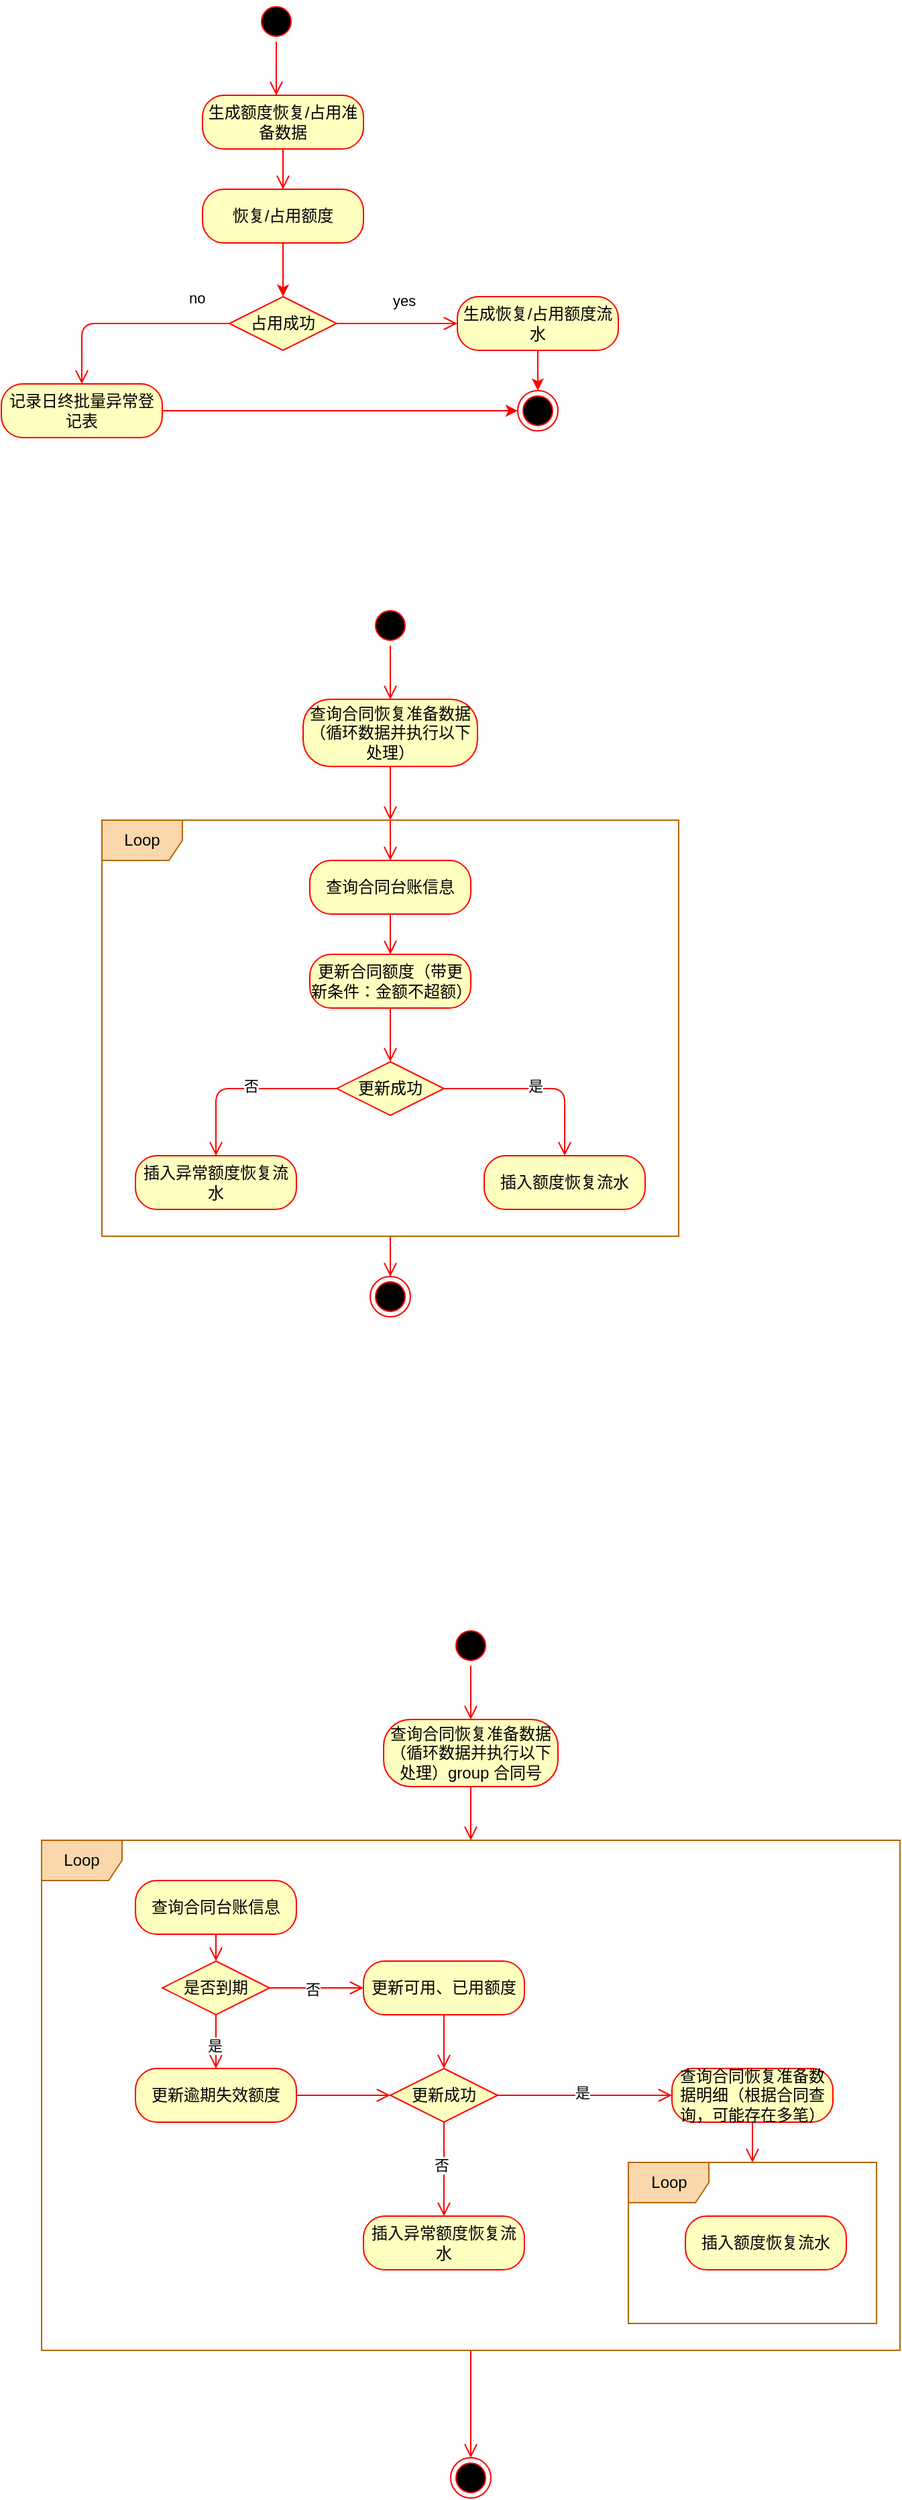 <mxfile version="14.4.3" type="github" pages="5">
  <diagram id="kgpKYQtTHZ0yAKxKKP6v" name="批量恢复合同额度">
    <mxGraphModel dx="1008" dy="1668" grid="1" gridSize="10" guides="1" tooltips="1" connect="1" arrows="1" fold="1" page="1" pageScale="1" pageWidth="850" pageHeight="1100" math="0" shadow="0">
      <root>
        <mxCell id="0" />
        <mxCell id="1" parent="0" />
        <mxCell id="yRdWivfKs0KMSXjoEMQT-1" value="" style="ellipse;html=1;shape=startState;fillColor=#000000;strokeColor=#ff0000;" parent="1" vertex="1">
          <mxGeometry x="240" y="-20" width="30" height="30" as="geometry" />
        </mxCell>
        <mxCell id="yRdWivfKs0KMSXjoEMQT-2" value="" style="edgeStyle=orthogonalEdgeStyle;html=1;verticalAlign=bottom;endArrow=open;endSize=8;strokeColor=#ff0000;entryX=0.458;entryY=0;entryDx=0;entryDy=0;entryPerimeter=0;" parent="1" source="yRdWivfKs0KMSXjoEMQT-1" target="yRdWivfKs0KMSXjoEMQT-3" edge="1">
          <mxGeometry relative="1" as="geometry">
            <mxPoint x="160" y="120" as="targetPoint" />
          </mxGeometry>
        </mxCell>
        <mxCell id="yRdWivfKs0KMSXjoEMQT-3" value="生成额度恢复/占用准备数据" style="rounded=1;whiteSpace=wrap;html=1;arcSize=40;fontColor=#000000;fillColor=#ffffc0;strokeColor=#ff0000;" parent="1" vertex="1">
          <mxGeometry x="200" y="50" width="120" height="40" as="geometry" />
        </mxCell>
        <mxCell id="yRdWivfKs0KMSXjoEMQT-4" value="" style="edgeStyle=orthogonalEdgeStyle;html=1;verticalAlign=bottom;endArrow=open;endSize=8;strokeColor=#ff0000;entryX=0.5;entryY=0;entryDx=0;entryDy=0;exitX=0.5;exitY=1;exitDx=0;exitDy=0;" parent="1" source="yRdWivfKs0KMSXjoEMQT-3" target="yRdWivfKs0KMSXjoEMQT-17" edge="1">
          <mxGeometry relative="1" as="geometry">
            <mxPoint x="160" y="220" as="targetPoint" />
          </mxGeometry>
        </mxCell>
        <mxCell id="aCakfBA2mYpAm9YI8rRw-4" style="edgeStyle=orthogonalEdgeStyle;rounded=0;orthogonalLoop=1;jettySize=auto;html=1;entryX=0.5;entryY=0;entryDx=0;entryDy=0;strokeColor=#FF0000;align=left;" parent="1" source="yRdWivfKs0KMSXjoEMQT-17" target="yRdWivfKs0KMSXjoEMQT-19" edge="1">
          <mxGeometry relative="1" as="geometry">
            <Array as="points">
              <mxPoint x="260" y="190" />
              <mxPoint x="260" y="190" />
            </Array>
          </mxGeometry>
        </mxCell>
        <mxCell id="yRdWivfKs0KMSXjoEMQT-17" value="恢复/占用额度" style="rounded=1;whiteSpace=wrap;html=1;arcSize=40;fontColor=#000000;fillColor=#ffffc0;strokeColor=#ff0000;" parent="1" vertex="1">
          <mxGeometry x="200" y="120" width="120" height="40" as="geometry" />
        </mxCell>
        <mxCell id="yRdWivfKs0KMSXjoEMQT-19" value="占用成功" style="rhombus;whiteSpace=wrap;html=1;fillColor=#ffffc0;strokeColor=#ff0000;" parent="1" vertex="1">
          <mxGeometry x="220" y="200" width="80" height="40" as="geometry" />
        </mxCell>
        <mxCell id="yRdWivfKs0KMSXjoEMQT-20" value="no" style="edgeStyle=orthogonalEdgeStyle;html=1;align=left;verticalAlign=bottom;endArrow=open;endSize=8;strokeColor=#ff0000;entryX=0.5;entryY=0;entryDx=0;entryDy=0;" parent="1" source="yRdWivfKs0KMSXjoEMQT-19" target="yRdWivfKs0KMSXjoEMQT-24" edge="1">
          <mxGeometry x="-0.59" y="-10" relative="1" as="geometry">
            <mxPoint x="470" y="125" as="targetPoint" />
            <mxPoint as="offset" />
          </mxGeometry>
        </mxCell>
        <mxCell id="yRdWivfKs0KMSXjoEMQT-21" value="yes" style="edgeStyle=orthogonalEdgeStyle;html=1;align=left;verticalAlign=top;endArrow=open;endSize=8;strokeColor=#ff0000;" parent="1" source="yRdWivfKs0KMSXjoEMQT-19" target="yRdWivfKs0KMSXjoEMQT-23" edge="1">
          <mxGeometry x="-0.111" y="30" relative="1" as="geometry">
            <mxPoint x="370" y="215" as="targetPoint" />
            <Array as="points" />
            <mxPoint as="offset" />
          </mxGeometry>
        </mxCell>
        <mxCell id="yRdWivfKs0KMSXjoEMQT-38" value="" style="edgeStyle=orthogonalEdgeStyle;rounded=0;orthogonalLoop=1;jettySize=auto;html=1;fillColor=#f8cecc;strokeColor=#FF0000;exitX=0.5;exitY=1;exitDx=0;exitDy=0;" parent="1" source="yRdWivfKs0KMSXjoEMQT-23" target="yRdWivfKs0KMSXjoEMQT-37" edge="1">
          <mxGeometry relative="1" as="geometry">
            <mxPoint x="430" y="215" as="sourcePoint" />
          </mxGeometry>
        </mxCell>
        <mxCell id="yRdWivfKs0KMSXjoEMQT-23" value="生成恢复/占用额度流水" style="rounded=1;whiteSpace=wrap;html=1;arcSize=40;fontColor=#000000;fillColor=#ffffc0;strokeColor=#ff0000;" parent="1" vertex="1">
          <mxGeometry x="390" y="200" width="120" height="40" as="geometry" />
        </mxCell>
        <mxCell id="aCakfBA2mYpAm9YI8rRw-7" style="edgeStyle=orthogonalEdgeStyle;rounded=0;orthogonalLoop=1;jettySize=auto;html=1;entryX=0;entryY=0.5;entryDx=0;entryDy=0;strokeColor=#FF0000;align=left;" parent="1" source="yRdWivfKs0KMSXjoEMQT-24" target="yRdWivfKs0KMSXjoEMQT-37" edge="1">
          <mxGeometry relative="1" as="geometry" />
        </mxCell>
        <mxCell id="yRdWivfKs0KMSXjoEMQT-24" value="记录日终批量异常登记表" style="rounded=1;whiteSpace=wrap;html=1;arcSize=40;fontColor=#000000;fillColor=#ffffc0;strokeColor=#ff0000;" parent="1" vertex="1">
          <mxGeometry x="50" y="265" width="120" height="40" as="geometry" />
        </mxCell>
        <mxCell id="yRdWivfKs0KMSXjoEMQT-37" value="" style="ellipse;html=1;shape=endState;fillColor=#000000;strokeColor=#ff0000;" parent="1" vertex="1">
          <mxGeometry x="435" y="270" width="30" height="30" as="geometry" />
        </mxCell>
        <mxCell id="UTKuqxasN1GrLEzpr0gY-1" value="" style="ellipse;html=1;shape=startState;fillColor=#000000;strokeColor=#ff0000;" vertex="1" parent="1">
          <mxGeometry x="325" y="430" width="30" height="30" as="geometry" />
        </mxCell>
        <mxCell id="UTKuqxasN1GrLEzpr0gY-2" value="" style="edgeStyle=orthogonalEdgeStyle;html=1;verticalAlign=bottom;endArrow=open;endSize=8;strokeColor=#ff0000;entryX=0.5;entryY=0;entryDx=0;entryDy=0;" edge="1" parent="1" source="UTKuqxasN1GrLEzpr0gY-1" target="UTKuqxasN1GrLEzpr0gY-3">
          <mxGeometry relative="1" as="geometry">
            <mxPoint x="345" y="490" as="targetPoint" />
          </mxGeometry>
        </mxCell>
        <mxCell id="UTKuqxasN1GrLEzpr0gY-26" style="edgeStyle=orthogonalEdgeStyle;orthogonalLoop=1;jettySize=auto;html=1;endArrow=open;endSize=8;strokeColor=#ff0000;" edge="1" parent="1" source="UTKuqxasN1GrLEzpr0gY-3" target="UTKuqxasN1GrLEzpr0gY-4">
          <mxGeometry relative="1" as="geometry" />
        </mxCell>
        <mxCell id="UTKuqxasN1GrLEzpr0gY-3" value="查询合同恢复准备数据（循环数据并执行以下处理）" style="rounded=1;whiteSpace=wrap;html=1;arcSize=40;fontColor=#000000;fillColor=#ffffc0;strokeColor=#ff0000;" vertex="1" parent="1">
          <mxGeometry x="275" y="500" width="130" height="50" as="geometry" />
        </mxCell>
        <mxCell id="UTKuqxasN1GrLEzpr0gY-27" style="edgeStyle=orthogonalEdgeStyle;orthogonalLoop=1;jettySize=auto;html=1;entryX=0.5;entryY=0;entryDx=0;entryDy=0;endArrow=open;endSize=8;strokeColor=#ff0000;" edge="1" parent="1" source="UTKuqxasN1GrLEzpr0gY-4" target="UTKuqxasN1GrLEzpr0gY-5">
          <mxGeometry relative="1" as="geometry" />
        </mxCell>
        <mxCell id="UTKuqxasN1GrLEzpr0gY-32" style="edgeStyle=orthogonalEdgeStyle;orthogonalLoop=1;jettySize=auto;html=1;entryX=0.5;entryY=0;entryDx=0;entryDy=0;endArrow=open;endSize=8;strokeColor=#ff0000;" edge="1" parent="1" source="UTKuqxasN1GrLEzpr0gY-4" target="UTKuqxasN1GrLEzpr0gY-17">
          <mxGeometry relative="1" as="geometry" />
        </mxCell>
        <mxCell id="UTKuqxasN1GrLEzpr0gY-4" value="Loop" style="shape=umlFrame;whiteSpace=wrap;html=1;fillColor=#fad7ac;strokeColor=#b46504;" vertex="1" parent="1">
          <mxGeometry x="125" y="590" width="430" height="310" as="geometry" />
        </mxCell>
        <mxCell id="UTKuqxasN1GrLEzpr0gY-28" style="edgeStyle=orthogonalEdgeStyle;orthogonalLoop=1;jettySize=auto;html=1;entryX=0.5;entryY=0;entryDx=0;entryDy=0;endArrow=open;endSize=8;strokeColor=#ff0000;" edge="1" parent="1" source="UTKuqxasN1GrLEzpr0gY-5" target="UTKuqxasN1GrLEzpr0gY-16">
          <mxGeometry relative="1" as="geometry" />
        </mxCell>
        <mxCell id="UTKuqxasN1GrLEzpr0gY-5" value="查询合同台账信息" style="rounded=1;whiteSpace=wrap;html=1;arcSize=40;fontColor=#000000;fillColor=#ffffc0;strokeColor=#ff0000;" vertex="1" parent="1">
          <mxGeometry x="280" y="620" width="120" height="40" as="geometry" />
        </mxCell>
        <mxCell id="UTKuqxasN1GrLEzpr0gY-30" style="edgeStyle=orthogonalEdgeStyle;orthogonalLoop=1;jettySize=auto;html=1;endArrow=open;endSize=8;strokeColor=#ff0000;" edge="1" parent="1" source="UTKuqxasN1GrLEzpr0gY-10" target="UTKuqxasN1GrLEzpr0gY-11">
          <mxGeometry relative="1" as="geometry" />
        </mxCell>
        <mxCell id="UTKuqxasN1GrLEzpr0gY-33" value="是" style="edgeLabel;html=1;align=center;verticalAlign=middle;resizable=0;points=[];" vertex="1" connectable="0" parent="UTKuqxasN1GrLEzpr0gY-30">
          <mxGeometry x="-0.028" y="2" relative="1" as="geometry">
            <mxPoint as="offset" />
          </mxGeometry>
        </mxCell>
        <mxCell id="UTKuqxasN1GrLEzpr0gY-31" style="edgeStyle=orthogonalEdgeStyle;orthogonalLoop=1;jettySize=auto;html=1;endArrow=open;endSize=8;strokeColor=#ff0000;" edge="1" parent="1" source="UTKuqxasN1GrLEzpr0gY-10" target="UTKuqxasN1GrLEzpr0gY-13">
          <mxGeometry relative="1" as="geometry" />
        </mxCell>
        <mxCell id="UTKuqxasN1GrLEzpr0gY-34" value="否" style="edgeLabel;html=1;align=center;verticalAlign=middle;resizable=0;points=[];" vertex="1" connectable="0" parent="UTKuqxasN1GrLEzpr0gY-31">
          <mxGeometry x="-0.079" y="-2" relative="1" as="geometry">
            <mxPoint as="offset" />
          </mxGeometry>
        </mxCell>
        <mxCell id="UTKuqxasN1GrLEzpr0gY-10" value="更新成功" style="rhombus;whiteSpace=wrap;html=1;fillColor=#ffffc0;strokeColor=#ff0000;" vertex="1" parent="1">
          <mxGeometry x="300" y="770" width="80" height="40" as="geometry" />
        </mxCell>
        <mxCell id="UTKuqxasN1GrLEzpr0gY-11" value="插入额度恢复流水" style="rounded=1;whiteSpace=wrap;html=1;arcSize=40;fontColor=#000000;fillColor=#ffffc0;strokeColor=#ff0000;" vertex="1" parent="1">
          <mxGeometry x="410" y="840" width="120" height="40" as="geometry" />
        </mxCell>
        <mxCell id="UTKuqxasN1GrLEzpr0gY-13" value="插入异常额度恢复流水" style="rounded=1;whiteSpace=wrap;html=1;arcSize=40;fontColor=#000000;fillColor=#ffffc0;strokeColor=#ff0000;" vertex="1" parent="1">
          <mxGeometry x="150" y="840" width="120" height="40" as="geometry" />
        </mxCell>
        <mxCell id="UTKuqxasN1GrLEzpr0gY-29" style="edgeStyle=orthogonalEdgeStyle;orthogonalLoop=1;jettySize=auto;html=1;entryX=0.5;entryY=0;entryDx=0;entryDy=0;endArrow=open;endSize=8;strokeColor=#ff0000;" edge="1" parent="1" source="UTKuqxasN1GrLEzpr0gY-16" target="UTKuqxasN1GrLEzpr0gY-10">
          <mxGeometry relative="1" as="geometry" />
        </mxCell>
        <mxCell id="UTKuqxasN1GrLEzpr0gY-16" value="更新合同额度（带更新条件：金额不超额）" style="rounded=1;whiteSpace=wrap;html=1;arcSize=40;fontColor=#000000;fillColor=#ffffc0;strokeColor=#ff0000;" vertex="1" parent="1">
          <mxGeometry x="280" y="690" width="120" height="40" as="geometry" />
        </mxCell>
        <mxCell id="UTKuqxasN1GrLEzpr0gY-17" value="" style="ellipse;html=1;shape=endState;fillColor=#000000;strokeColor=#ff0000;" vertex="1" parent="1">
          <mxGeometry x="325" y="930" width="30" height="30" as="geometry" />
        </mxCell>
        <mxCell id="UTKuqxasN1GrLEzpr0gY-35" value="" style="ellipse;html=1;shape=startState;fillColor=#000000;strokeColor=#ff0000;" vertex="1" parent="1">
          <mxGeometry x="385" y="1190" width="30" height="30" as="geometry" />
        </mxCell>
        <mxCell id="UTKuqxasN1GrLEzpr0gY-36" value="" style="edgeStyle=orthogonalEdgeStyle;html=1;verticalAlign=bottom;endArrow=open;endSize=8;strokeColor=#ff0000;entryX=0.5;entryY=0;entryDx=0;entryDy=0;" edge="1" parent="1" source="UTKuqxasN1GrLEzpr0gY-35" target="UTKuqxasN1GrLEzpr0gY-38">
          <mxGeometry relative="1" as="geometry">
            <mxPoint x="300" y="1260" as="targetPoint" />
          </mxGeometry>
        </mxCell>
        <mxCell id="UTKuqxasN1GrLEzpr0gY-37" style="edgeStyle=orthogonalEdgeStyle;orthogonalLoop=1;jettySize=auto;html=1;endArrow=open;endSize=8;strokeColor=#ff0000;" edge="1" parent="1" source="UTKuqxasN1GrLEzpr0gY-38" target="UTKuqxasN1GrLEzpr0gY-40">
          <mxGeometry relative="1" as="geometry" />
        </mxCell>
        <mxCell id="UTKuqxasN1GrLEzpr0gY-38" value="查询合同恢复准备数据（循环数据并执行以下处理）group 合同号" style="rounded=1;whiteSpace=wrap;html=1;arcSize=40;fontColor=#000000;fillColor=#ffffc0;strokeColor=#ff0000;" vertex="1" parent="1">
          <mxGeometry x="335" y="1260" width="130" height="50" as="geometry" />
        </mxCell>
        <mxCell id="UTKuqxasN1GrLEzpr0gY-39" style="edgeStyle=orthogonalEdgeStyle;orthogonalLoop=1;jettySize=auto;html=1;entryX=0.5;entryY=0;entryDx=0;entryDy=0;endArrow=open;endSize=8;strokeColor=#ff0000;" edge="1" parent="1" source="UTKuqxasN1GrLEzpr0gY-40" target="UTKuqxasN1GrLEzpr0gY-53">
          <mxGeometry relative="1" as="geometry" />
        </mxCell>
        <mxCell id="UTKuqxasN1GrLEzpr0gY-40" value="Loop" style="shape=umlFrame;whiteSpace=wrap;html=1;fillColor=#fad7ac;strokeColor=#b46504;" vertex="1" parent="1">
          <mxGeometry x="80" y="1350" width="640" height="380" as="geometry" />
        </mxCell>
        <mxCell id="UTKuqxasN1GrLEzpr0gY-41" style="edgeStyle=orthogonalEdgeStyle;orthogonalLoop=1;jettySize=auto;html=1;endArrow=open;endSize=8;strokeColor=#ff0000;" edge="1" parent="1" source="UTKuqxasN1GrLEzpr0gY-42" target="UTKuqxasN1GrLEzpr0gY-58">
          <mxGeometry relative="1" as="geometry" />
        </mxCell>
        <mxCell id="UTKuqxasN1GrLEzpr0gY-42" value="查询合同台账信息" style="rounded=1;whiteSpace=wrap;html=1;arcSize=40;fontColor=#000000;fillColor=#ffffc0;strokeColor=#ff0000;" vertex="1" parent="1">
          <mxGeometry x="150" y="1380" width="120" height="40" as="geometry" />
        </mxCell>
        <mxCell id="UTKuqxasN1GrLEzpr0gY-43" style="edgeStyle=orthogonalEdgeStyle;orthogonalLoop=1;jettySize=auto;html=1;endArrow=open;endSize=8;strokeColor=#ff0000;exitX=1;exitY=0.5;exitDx=0;exitDy=0;" edge="1" parent="1" source="UTKuqxasN1GrLEzpr0gY-47" target="UTKuqxasN1GrLEzpr0gY-49">
          <mxGeometry relative="1" as="geometry" />
        </mxCell>
        <mxCell id="UTKuqxasN1GrLEzpr0gY-44" value="是" style="edgeLabel;html=1;align=center;verticalAlign=middle;resizable=0;points=[];" vertex="1" connectable="0" parent="UTKuqxasN1GrLEzpr0gY-43">
          <mxGeometry x="-0.028" y="2" relative="1" as="geometry">
            <mxPoint as="offset" />
          </mxGeometry>
        </mxCell>
        <mxCell id="UTKuqxasN1GrLEzpr0gY-45" style="edgeStyle=orthogonalEdgeStyle;orthogonalLoop=1;jettySize=auto;html=1;endArrow=open;endSize=8;strokeColor=#ff0000;" edge="1" parent="1" source="UTKuqxasN1GrLEzpr0gY-47" target="UTKuqxasN1GrLEzpr0gY-50">
          <mxGeometry relative="1" as="geometry" />
        </mxCell>
        <mxCell id="UTKuqxasN1GrLEzpr0gY-46" value="否" style="edgeLabel;html=1;align=center;verticalAlign=middle;resizable=0;points=[];" vertex="1" connectable="0" parent="UTKuqxasN1GrLEzpr0gY-45">
          <mxGeometry x="-0.079" y="-2" relative="1" as="geometry">
            <mxPoint as="offset" />
          </mxGeometry>
        </mxCell>
        <mxCell id="UTKuqxasN1GrLEzpr0gY-47" value="更新成功" style="rhombus;whiteSpace=wrap;html=1;fillColor=#ffffc0;strokeColor=#ff0000;" vertex="1" parent="1">
          <mxGeometry x="340" y="1520" width="80" height="40" as="geometry" />
        </mxCell>
        <mxCell id="UTKuqxasN1GrLEzpr0gY-48" style="edgeStyle=orthogonalEdgeStyle;orthogonalLoop=1;jettySize=auto;html=1;endArrow=open;endSize=8;strokeColor=#ff0000;" edge="1" parent="1" source="UTKuqxasN1GrLEzpr0gY-49" target="UTKuqxasN1GrLEzpr0gY-62">
          <mxGeometry relative="1" as="geometry" />
        </mxCell>
        <mxCell id="UTKuqxasN1GrLEzpr0gY-49" value="查询合同恢复准备数据明细（根据合同查询，可能存在多笔）" style="rounded=1;whiteSpace=wrap;html=1;arcSize=40;fontColor=#000000;fillColor=#ffffc0;strokeColor=#ff0000;" vertex="1" parent="1">
          <mxGeometry x="550" y="1520" width="120" height="40" as="geometry" />
        </mxCell>
        <mxCell id="UTKuqxasN1GrLEzpr0gY-50" value="插入异常额度恢复流水" style="rounded=1;whiteSpace=wrap;html=1;arcSize=40;fontColor=#000000;fillColor=#ffffc0;strokeColor=#ff0000;" vertex="1" parent="1">
          <mxGeometry x="320" y="1630" width="120" height="40" as="geometry" />
        </mxCell>
        <mxCell id="UTKuqxasN1GrLEzpr0gY-51" style="edgeStyle=orthogonalEdgeStyle;orthogonalLoop=1;jettySize=auto;html=1;entryX=0.5;entryY=0;entryDx=0;entryDy=0;endArrow=open;endSize=8;strokeColor=#ff0000;" edge="1" parent="1" source="UTKuqxasN1GrLEzpr0gY-52" target="UTKuqxasN1GrLEzpr0gY-47">
          <mxGeometry relative="1" as="geometry" />
        </mxCell>
        <mxCell id="UTKuqxasN1GrLEzpr0gY-52" value="更新可用、已用额度" style="rounded=1;whiteSpace=wrap;html=1;arcSize=40;fontColor=#000000;fillColor=#ffffc0;strokeColor=#ff0000;" vertex="1" parent="1">
          <mxGeometry x="320" y="1440" width="120" height="40" as="geometry" />
        </mxCell>
        <mxCell id="UTKuqxasN1GrLEzpr0gY-53" value="" style="ellipse;html=1;shape=endState;fillColor=#000000;strokeColor=#ff0000;" vertex="1" parent="1">
          <mxGeometry x="385" y="1810" width="30" height="30" as="geometry" />
        </mxCell>
        <mxCell id="UTKuqxasN1GrLEzpr0gY-54" style="edgeStyle=orthogonalEdgeStyle;orthogonalLoop=1;jettySize=auto;html=1;endArrow=open;endSize=8;strokeColor=#ff0000;" edge="1" parent="1" source="UTKuqxasN1GrLEzpr0gY-58" target="UTKuqxasN1GrLEzpr0gY-52">
          <mxGeometry relative="1" as="geometry" />
        </mxCell>
        <mxCell id="UTKuqxasN1GrLEzpr0gY-55" value="否" style="edgeLabel;html=1;align=center;verticalAlign=middle;resizable=0;points=[];" vertex="1" connectable="0" parent="UTKuqxasN1GrLEzpr0gY-54">
          <mxGeometry x="-0.101" y="-1" relative="1" as="geometry">
            <mxPoint as="offset" />
          </mxGeometry>
        </mxCell>
        <mxCell id="UTKuqxasN1GrLEzpr0gY-56" value="" style="edgeStyle=orthogonalEdgeStyle;orthogonalLoop=1;jettySize=auto;html=1;endArrow=open;endSize=8;strokeColor=#ff0000;entryX=0.5;entryY=0;entryDx=0;entryDy=0;" edge="1" parent="1" source="UTKuqxasN1GrLEzpr0gY-58" target="UTKuqxasN1GrLEzpr0gY-60">
          <mxGeometry relative="1" as="geometry" />
        </mxCell>
        <mxCell id="UTKuqxasN1GrLEzpr0gY-57" value="是" style="edgeLabel;html=1;align=center;verticalAlign=middle;resizable=0;points=[];" vertex="1" connectable="0" parent="UTKuqxasN1GrLEzpr0gY-56">
          <mxGeometry x="0.142" y="-1" relative="1" as="geometry">
            <mxPoint as="offset" />
          </mxGeometry>
        </mxCell>
        <mxCell id="UTKuqxasN1GrLEzpr0gY-58" value="是否到期" style="rhombus;whiteSpace=wrap;html=1;fillColor=#ffffc0;strokeColor=#ff0000;" vertex="1" parent="1">
          <mxGeometry x="170" y="1440" width="80" height="40" as="geometry" />
        </mxCell>
        <mxCell id="UTKuqxasN1GrLEzpr0gY-59" style="edgeStyle=orthogonalEdgeStyle;orthogonalLoop=1;jettySize=auto;html=1;endArrow=open;endSize=8;strokeColor=#ff0000;exitX=1;exitY=0.5;exitDx=0;exitDy=0;" edge="1" parent="1" source="UTKuqxasN1GrLEzpr0gY-60" target="UTKuqxasN1GrLEzpr0gY-47">
          <mxGeometry relative="1" as="geometry" />
        </mxCell>
        <mxCell id="UTKuqxasN1GrLEzpr0gY-60" value="更新逾期失效额度" style="rounded=1;whiteSpace=wrap;html=1;arcSize=40;fontColor=#000000;fillColor=#ffffc0;strokeColor=#ff0000;" vertex="1" parent="1">
          <mxGeometry x="150" y="1520" width="120" height="40" as="geometry" />
        </mxCell>
        <mxCell id="UTKuqxasN1GrLEzpr0gY-61" value="插入额度恢复流水" style="rounded=1;whiteSpace=wrap;html=1;arcSize=40;fontColor=#000000;fillColor=#ffffc0;strokeColor=#ff0000;" vertex="1" parent="1">
          <mxGeometry x="560" y="1630" width="120" height="40" as="geometry" />
        </mxCell>
        <mxCell id="UTKuqxasN1GrLEzpr0gY-62" value="Loop" style="shape=umlFrame;whiteSpace=wrap;html=1;fillColor=#fad7ac;strokeColor=#b46504;" vertex="1" parent="1">
          <mxGeometry x="517.5" y="1590" width="185" height="120" as="geometry" />
        </mxCell>
      </root>
    </mxGraphModel>
  </diagram>
  <diagram id="xyRmY5XvDVnbJrTCTuJs" name="批量恢复合同额度-生成额度恢复流水">
    <mxGraphModel dx="1008" dy="5162" grid="1" gridSize="10" guides="1" tooltips="1" connect="1" arrows="1" fold="1" page="1" pageScale="1" pageWidth="3300" pageHeight="4681" math="0" shadow="0">
      <root>
        <mxCell id="18LWOPk0EnLTKRg_73FT-0" />
        <mxCell id="18LWOPk0EnLTKRg_73FT-1" parent="18LWOPk0EnLTKRg_73FT-0" />
        <mxCell id="2n681JwMofqFJBINY2Oz-1" value="生成额度恢复流水" style="shape=umlFrame;whiteSpace=wrap;html=1;strokeColor=#FF0000;fillColor=#FFFFC0;" vertex="1" parent="18LWOPk0EnLTKRg_73FT-1">
          <mxGeometry x="150" y="-490" width="860" height="460" as="geometry" />
        </mxCell>
        <mxCell id="2n681JwMofqFJBINY2Oz-2" value="调度系统" style="shape=umlLifeline;participant=umlControl;perimeter=lifelinePerimeter;whiteSpace=wrap;html=1;container=1;collapsible=0;recursiveResize=0;verticalAlign=top;spacingTop=36;outlineConnect=0;strokeColor=#FF0000;fillColor=#FFFFC0;" vertex="1" parent="18LWOPk0EnLTKRg_73FT-1">
          <mxGeometry x="160" y="-380" width="40" height="350" as="geometry" />
        </mxCell>
        <mxCell id="2n681JwMofqFJBINY2Oz-3" value="还款流水表（核算子系统）&lt;br&gt;&lt;b&gt;:Table&lt;/b&gt;" style="shape=umlLifeline;perimeter=lifelinePerimeter;whiteSpace=wrap;html=1;container=1;collapsible=0;recursiveResize=0;outlineConnect=0;size=80;strokeColor=#FF0000;fillColor=#FFFFC0;align=center;" vertex="1" parent="18LWOPk0EnLTKRg_73FT-1">
          <mxGeometry x="360" y="-420" width="150" height="390" as="geometry" />
        </mxCell>
        <mxCell id="2n681JwMofqFJBINY2Oz-4" value="" style="html=1;points=[];perimeter=orthogonalPerimeter;strokeColor=#FF0000;" vertex="1" parent="2n681JwMofqFJBINY2Oz-3">
          <mxGeometry x="70" y="100" width="10" height="230" as="geometry" />
        </mxCell>
        <mxCell id="2n681JwMofqFJBINY2Oz-5" value="&lt;span style=&quot;font-size: 11px&quot;&gt;Select①：&lt;br&gt;查询批量日还款流水数据&lt;/span&gt;" style="html=1;verticalAlign=bottom;startArrow=oval;endArrow=block;startSize=8;strokeColor=#FF0000;" edge="1" parent="18LWOPk0EnLTKRg_73FT-1" target="2n681JwMofqFJBINY2Oz-4">
          <mxGeometry x="-0.04" y="-12" relative="1" as="geometry">
            <mxPoint x="179.997" y="-292.0" as="sourcePoint" />
            <mxPoint x="365.33" y="-292.0" as="targetPoint" />
            <mxPoint as="offset" />
          </mxGeometry>
        </mxCell>
        <mxCell id="2n681JwMofqFJBINY2Oz-6" value="额度流水表（用信子系统）:&lt;b&gt;Table&lt;/b&gt;" style="shape=umlLifeline;perimeter=lifelinePerimeter;whiteSpace=wrap;html=1;container=1;collapsible=0;recursiveResize=0;outlineConnect=0;size=80;strokeColor=#FF0000;fillColor=#FFFFC0;" vertex="1" parent="18LWOPk0EnLTKRg_73FT-1">
          <mxGeometry x="600" y="-420" width="150" height="390" as="geometry" />
        </mxCell>
        <mxCell id="2n681JwMofqFJBINY2Oz-7" value="" style="html=1;points=[];perimeter=orthogonalPerimeter;strokeColor=#FF0000;" vertex="1" parent="2n681JwMofqFJBINY2Oz-6">
          <mxGeometry x="70" y="100" width="10" height="230" as="geometry" />
        </mxCell>
        <mxCell id="2n681JwMofqFJBINY2Oz-8" style="edgeStyle=orthogonalEdgeStyle;rounded=0;orthogonalLoop=1;jettySize=auto;html=1;strokeColor=#FF0000;exitX=1.264;exitY=0.18;exitDx=0;exitDy=0;exitPerimeter=0;entryX=-0.028;entryY=0.189;entryDx=0;entryDy=0;entryPerimeter=0;" edge="1" parent="18LWOPk0EnLTKRg_73FT-1" source="2n681JwMofqFJBINY2Oz-4" target="2n681JwMofqFJBINY2Oz-7">
          <mxGeometry relative="1" as="geometry">
            <Array as="points" />
            <mxPoint x="450" y="-278" as="sourcePoint" />
          </mxGeometry>
        </mxCell>
        <mxCell id="2n681JwMofqFJBINY2Oz-9" value="&lt;span style=&quot;font-size: 11px&quot;&gt;Insert①：&lt;br&gt;将Select①查询到的数据插入&lt;br&gt;到合同额度流水表&lt;/span&gt;" style="edgeLabel;html=1;align=center;verticalAlign=middle;resizable=0;points=[];" vertex="1" connectable="0" parent="2n681JwMofqFJBINY2Oz-8">
          <mxGeometry x="-0.232" relative="1" as="geometry">
            <mxPoint x="29.03" y="8.59" as="offset" />
          </mxGeometry>
        </mxCell>
        <mxCell id="2n681JwMofqFJBINY2Oz-10" value="return" style="html=1;verticalAlign=bottom;endArrow=open;dashed=1;endSize=8;exitX=0;exitY=0.95;strokeColor=#FF0000;" edge="1" parent="18LWOPk0EnLTKRg_73FT-1">
          <mxGeometry relative="1" as="geometry">
            <mxPoint x="440" y="-130.0" as="targetPoint" />
            <mxPoint x="670.0" y="-130.0" as="sourcePoint" />
          </mxGeometry>
        </mxCell>
        <mxCell id="2n681JwMofqFJBINY2Oz-11" value="return" style="html=1;verticalAlign=bottom;endArrow=open;dashed=1;endSize=8;strokeColor=#FF0000;" edge="1" parent="18LWOPk0EnLTKRg_73FT-1" target="2n681JwMofqFJBINY2Oz-2">
          <mxGeometry relative="1" as="geometry">
            <mxPoint x="200" y="-170" as="targetPoint" />
            <mxPoint x="430" y="-110.0" as="sourcePoint" />
            <Array as="points">
              <mxPoint x="320" y="-110" />
            </Array>
          </mxGeometry>
        </mxCell>
        <mxCell id="2n681JwMofqFJBINY2Oz-12" value="额度流水表（用信子系统）&lt;span style=&quot;text-align: left&quot;&gt;&lt;br&gt;合同表（用信子系统）&lt;/span&gt;:&lt;b&gt;Table&lt;/b&gt;" style="shape=umlLifeline;perimeter=lifelinePerimeter;whiteSpace=wrap;html=1;container=1;collapsible=0;recursiveResize=0;outlineConnect=0;size=80;strokeColor=#FF0000;fillColor=#FFFFC0;" vertex="1" parent="18LWOPk0EnLTKRg_73FT-1">
          <mxGeometry x="830" y="-420" width="150" height="390" as="geometry" />
        </mxCell>
        <mxCell id="2n681JwMofqFJBINY2Oz-13" value="" style="html=1;points=[];perimeter=orthogonalPerimeter;strokeColor=#FF0000;" vertex="1" parent="2n681JwMofqFJBINY2Oz-12">
          <mxGeometry x="70" y="110" width="10" height="140" as="geometry" />
        </mxCell>
        <mxCell id="2n681JwMofqFJBINY2Oz-14" style="edgeStyle=orthogonalEdgeStyle;rounded=0;orthogonalLoop=1;jettySize=auto;html=1;strokeColor=#FF0000;exitX=1.264;exitY=0.18;exitDx=0;exitDy=0;exitPerimeter=0;entryX=-0.278;entryY=0.396;entryDx=0;entryDy=0;entryPerimeter=0;" edge="1" parent="18LWOPk0EnLTKRg_73FT-1" target="2n681JwMofqFJBINY2Oz-13">
          <mxGeometry relative="1" as="geometry">
            <Array as="points" />
            <mxPoint x="680" y="-252.1" as="sourcePoint" />
            <mxPoint x="907.08" y="-250.03" as="targetPoint" />
          </mxGeometry>
        </mxCell>
        <mxCell id="2n681JwMofqFJBINY2Oz-15" value="&lt;div&gt;&lt;span style=&quot;font-size: 11px&quot;&gt;Update①：&lt;/span&gt;&lt;/div&gt;&lt;div&gt;&lt;span style=&quot;font-size: 11px&quot;&gt;更新非循环额度合同的Insert①到&lt;/span&gt;&lt;/div&gt;&lt;div&gt;&lt;span style=&quot;font-size: 11px&quot;&gt;合同额度表中的数据为删除状态&lt;/span&gt;&lt;/div&gt;" style="edgeLabel;html=1;align=center;verticalAlign=middle;resizable=0;points=[];" vertex="1" connectable="0" parent="2n681JwMofqFJBINY2Oz-14">
          <mxGeometry x="-0.232" relative="1" as="geometry">
            <mxPoint x="20.83" y="2.09" as="offset" />
          </mxGeometry>
        </mxCell>
        <mxCell id="2n681JwMofqFJBINY2Oz-16" value="return" style="html=1;verticalAlign=bottom;endArrow=open;dashed=1;endSize=8;exitX=0;exitY=0.95;strokeColor=#FF0000;" edge="1" parent="18LWOPk0EnLTKRg_73FT-1">
          <mxGeometry relative="1" as="geometry">
            <mxPoint x="680" y="-180.0" as="targetPoint" />
            <mxPoint x="900.0" y="-180.0" as="sourcePoint" />
          </mxGeometry>
        </mxCell>
      </root>
    </mxGraphModel>
  </diagram>
  <diagram id="7Adw0FJDL6yipUkUK5SN" name="批量恢复合同额度-合同额度恢复校验">
    <mxGraphModel dx="1008" dy="481" grid="1" gridSize="10" guides="1" tooltips="1" connect="1" arrows="1" fold="1" page="1" pageScale="1" pageWidth="3300" pageHeight="4681" math="0" shadow="0">
      <root>
        <mxCell id="wncZzCHNNkee-S3F2x9g-0" />
        <mxCell id="wncZzCHNNkee-S3F2x9g-1" parent="wncZzCHNNkee-S3F2x9g-0" />
        <mxCell id="ZLKY3PFH5jvtw0V8sNmF-0" value="额度恢复&lt;br&gt;校验" style="shape=umlFrame;whiteSpace=wrap;html=1;strokeColor=#FF0000;fillColor=#FFFFC0;" vertex="1" parent="wncZzCHNNkee-S3F2x9g-1">
          <mxGeometry x="100" y="920" width="1040" height="410" as="geometry" />
        </mxCell>
        <mxCell id="ZLKY3PFH5jvtw0V8sNmF-1" value="调度系统" style="shape=umlLifeline;participant=umlControl;perimeter=lifelinePerimeter;whiteSpace=wrap;html=1;container=1;collapsible=0;recursiveResize=0;verticalAlign=top;spacingTop=36;outlineConnect=0;strokeColor=#FF0000;fillColor=#FFFFC0;" vertex="1" parent="wncZzCHNNkee-S3F2x9g-1">
          <mxGeometry x="120" y="1040" width="40" height="260" as="geometry" />
        </mxCell>
        <mxCell id="ZLKY3PFH5jvtw0V8sNmF-2" value="&lt;span style=&quot;text-align: center&quot;&gt;额度流水表（用信子系统）&lt;br&gt;&lt;/span&gt;&lt;span&gt;Sum(还款金额) 还款总额&amp;nbsp;&amp;nbsp;&lt;/span&gt;&lt;br&gt;&lt;span&gt;Group By 合同号&lt;/span&gt;&lt;span style=&quot;text-align: center&quot;&gt;&lt;br&gt;&lt;/span&gt;Left Join&amp;nbsp;&lt;br&gt;合同表（用信子系统）&lt;br&gt;&lt;b&gt;:Table&lt;/b&gt;" style="shape=umlLifeline;perimeter=lifelinePerimeter;whiteSpace=wrap;html=1;container=1;collapsible=0;recursiveResize=0;outlineConnect=0;size=100;strokeColor=#FF0000;fillColor=#FFFFC0;align=left;" vertex="1" parent="wncZzCHNNkee-S3F2x9g-1">
          <mxGeometry x="392" y="970" width="150" height="330" as="geometry" />
        </mxCell>
        <mxCell id="ZLKY3PFH5jvtw0V8sNmF-3" value="" style="html=1;points=[];perimeter=orthogonalPerimeter;strokeColor=#FF0000;" vertex="1" parent="ZLKY3PFH5jvtw0V8sNmF-2">
          <mxGeometry x="70" y="130" width="10" height="180" as="geometry" />
        </mxCell>
        <mxCell id="ZLKY3PFH5jvtw0V8sNmF-4" value="&lt;div&gt;&lt;span style=&quot;font-size: 11px&quot;&gt;Select①：&lt;/span&gt;&lt;/div&gt;&lt;div&gt;&lt;span style=&quot;font-size: 11px&quot;&gt;查询该批量日下合同额度流水表中&lt;/span&gt;&lt;/div&gt;&lt;div&gt;&lt;span style=&quot;font-size: 11px&quot;&gt;合同还款总额&amp;gt;合同已用额度的额度流水数据&lt;/span&gt;&lt;/div&gt;" style="html=1;verticalAlign=bottom;startArrow=oval;endArrow=block;startSize=8;strokeColor=#FF0000;" edge="1" parent="wncZzCHNNkee-S3F2x9g-1" target="ZLKY3PFH5jvtw0V8sNmF-3">
          <mxGeometry x="-0.006" y="-22" relative="1" as="geometry">
            <mxPoint x="139.997" y="1128.0" as="sourcePoint" />
            <mxPoint x="325.33" y="1128.0" as="targetPoint" />
            <mxPoint as="offset" />
          </mxGeometry>
        </mxCell>
        <mxCell id="ZLKY3PFH5jvtw0V8sNmF-5" value="额度流水表（用信子系统）:Table" style="shape=umlLifeline;perimeter=lifelinePerimeter;whiteSpace=wrap;html=1;container=1;collapsible=0;recursiveResize=0;outlineConnect=0;size=100;strokeColor=#FF0000;fillColor=#FFFFC0;" vertex="1" parent="wncZzCHNNkee-S3F2x9g-1">
          <mxGeometry x="632" y="970" width="150" height="330" as="geometry" />
        </mxCell>
        <mxCell id="ZLKY3PFH5jvtw0V8sNmF-6" value="" style="html=1;points=[];perimeter=orthogonalPerimeter;strokeColor=#FF0000;" vertex="1" parent="ZLKY3PFH5jvtw0V8sNmF-5">
          <mxGeometry x="70" y="130" width="10" height="180" as="geometry" />
        </mxCell>
        <mxCell id="ZLKY3PFH5jvtw0V8sNmF-7" style="edgeStyle=orthogonalEdgeStyle;rounded=0;orthogonalLoop=1;jettySize=auto;html=1;strokeColor=#FF0000;" edge="1" parent="wncZzCHNNkee-S3F2x9g-1" target="ZLKY3PFH5jvtw0V8sNmF-6">
          <mxGeometry relative="1" as="geometry">
            <Array as="points">
              <mxPoint x="462" y="1142" />
              <mxPoint x="462" y="1142" />
            </Array>
            <mxPoint x="482" y="1142" as="sourcePoint" />
          </mxGeometry>
        </mxCell>
        <mxCell id="ZLKY3PFH5jvtw0V8sNmF-8" value="&lt;div&gt;&lt;span style=&quot;font-size: 11px&quot;&gt;Update①：&lt;/span&gt;&lt;/div&gt;&lt;div&gt;&lt;span style=&quot;font-size: 11px&quot;&gt;根据select①结果集&lt;/span&gt;&lt;/div&gt;&lt;div&gt;&lt;span style=&quot;font-size: 11px&quot;&gt;更新额度流水表数据为删除&lt;/span&gt;&lt;/div&gt;" style="edgeLabel;html=1;align=center;verticalAlign=middle;resizable=0;points=[];" vertex="1" connectable="0" parent="ZLKY3PFH5jvtw0V8sNmF-7">
          <mxGeometry x="-0.232" relative="1" as="geometry">
            <mxPoint x="40" y="-2" as="offset" />
          </mxGeometry>
        </mxCell>
        <mxCell id="ZLKY3PFH5jvtw0V8sNmF-9" value="return" style="html=1;verticalAlign=bottom;endArrow=open;dashed=1;endSize=8;exitX=0;exitY=0.95;strokeColor=#FF0000;" edge="1" parent="wncZzCHNNkee-S3F2x9g-1">
          <mxGeometry relative="1" as="geometry">
            <mxPoint x="472" y="1239" as="targetPoint" />
            <mxPoint x="702.0" y="1239" as="sourcePoint" />
          </mxGeometry>
        </mxCell>
        <mxCell id="ZLKY3PFH5jvtw0V8sNmF-10" value="return" style="html=1;verticalAlign=bottom;endArrow=open;dashed=1;endSize=8;exitX=0.027;exitY=0.875;strokeColor=#FF0000;exitDx=0;exitDy=0;exitPerimeter=0;" edge="1" parent="wncZzCHNNkee-S3F2x9g-1" target="ZLKY3PFH5jvtw0V8sNmF-1" source="ZLKY3PFH5jvtw0V8sNmF-3">
          <mxGeometry relative="1" as="geometry">
            <mxPoint x="160" y="1250" as="targetPoint" />
            <mxPoint x="390" y="1250.0" as="sourcePoint" />
          </mxGeometry>
        </mxCell>
        <mxCell id="EY6gG4qDbpvRkEcP9nix-2" value="日终批量异常登记表（用信子系统）:Table" style="shape=umlLifeline;perimeter=lifelinePerimeter;whiteSpace=wrap;html=1;container=1;collapsible=0;recursiveResize=0;outlineConnect=0;size=100;strokeColor=#FF0000;fillColor=#FFFFC0;" vertex="1" parent="wncZzCHNNkee-S3F2x9g-1">
          <mxGeometry x="920" y="970" width="150" height="330" as="geometry" />
        </mxCell>
        <mxCell id="EY6gG4qDbpvRkEcP9nix-3" value="" style="html=1;points=[];perimeter=orthogonalPerimeter;strokeColor=#FF0000;" vertex="1" parent="EY6gG4qDbpvRkEcP9nix-2">
          <mxGeometry x="70" y="150" width="10" height="150" as="geometry" />
        </mxCell>
        <mxCell id="EY6gG4qDbpvRkEcP9nix-5" style="edgeStyle=orthogonalEdgeStyle;rounded=0;orthogonalLoop=1;jettySize=auto;html=1;strokeColor=#FF0000;exitX=1.064;exitY=0.348;exitDx=0;exitDy=0;exitPerimeter=0;entryX=-0.34;entryY=0.273;entryDx=0;entryDy=0;entryPerimeter=0;" edge="1" parent="wncZzCHNNkee-S3F2x9g-1" source="ZLKY3PFH5jvtw0V8sNmF-6" target="EY6gG4qDbpvRkEcP9nix-3">
          <mxGeometry relative="1" as="geometry">
            <Array as="points" />
            <mxPoint x="740" y="1200" as="sourcePoint" />
            <mxPoint x="960" y="1200" as="targetPoint" />
          </mxGeometry>
        </mxCell>
        <mxCell id="EY6gG4qDbpvRkEcP9nix-6" value="&lt;div&gt;&lt;span style=&quot;font-size: 11px&quot;&gt;Insert①：&lt;/span&gt;&lt;/div&gt;&lt;div&gt;&lt;span style=&quot;font-size: 11px&quot;&gt;将Select①结果集&lt;/span&gt;&lt;/div&gt;&lt;div&gt;&lt;span style=&quot;font-size: 11px&quot;&gt;插入到异常登记表中&lt;/span&gt;&lt;/div&gt;" style="edgeLabel;html=1;align=center;verticalAlign=middle;resizable=0;points=[];" vertex="1" connectable="0" parent="EY6gG4qDbpvRkEcP9nix-5">
          <mxGeometry x="-0.232" relative="1" as="geometry">
            <mxPoint x="30" y="-12.61" as="offset" />
          </mxGeometry>
        </mxCell>
        <mxCell id="EY6gG4qDbpvRkEcP9nix-7" value="return" style="html=1;verticalAlign=bottom;endArrow=open;dashed=1;endSize=8;exitX=0;exitY=0.95;strokeColor=#FF0000;" edge="1" parent="wncZzCHNNkee-S3F2x9g-1" target="ZLKY3PFH5jvtw0V8sNmF-5">
          <mxGeometry relative="1" as="geometry">
            <mxPoint x="760" y="1210" as="targetPoint" />
            <mxPoint x="990.0" y="1210" as="sourcePoint" />
          </mxGeometry>
        </mxCell>
      </root>
    </mxGraphModel>
  </diagram>
  <diagram id="UXAocYFsjJGMXVxNm-kf" name="批量恢复合同额度-恢复合同额度">
    <mxGraphModel dx="1424" dy="679" grid="1" gridSize="10" guides="1" tooltips="1" connect="1" arrows="1" fold="1" page="1" pageScale="1" pageWidth="3300" pageHeight="4681" math="0" shadow="0">
      <root>
        <mxCell id="aZlp8DUG-HIahYnzwNrB-0" />
        <mxCell id="aZlp8DUG-HIahYnzwNrB-1" parent="aZlp8DUG-HIahYnzwNrB-0" />
        <mxCell id="zTA8YSKt5dEWLlG9IyEC-0" value="合同额度恢复" style="shape=umlFrame;whiteSpace=wrap;html=1;strokeColor=#FF0000;fillColor=#FFFFC0;" vertex="1" parent="aZlp8DUG-HIahYnzwNrB-1">
          <mxGeometry x="50" y="1150" width="1050" height="490" as="geometry" />
        </mxCell>
        <mxCell id="zTA8YSKt5dEWLlG9IyEC-1" value="调度系统" style="shape=umlLifeline;participant=umlControl;perimeter=lifelinePerimeter;whiteSpace=wrap;html=1;container=1;collapsible=0;recursiveResize=0;verticalAlign=top;spacingTop=36;outlineConnect=0;strokeColor=#FF0000;fillColor=#FFFFC0;" vertex="1" parent="aZlp8DUG-HIahYnzwNrB-1">
          <mxGeometry x="94" y="1230" width="40" height="410" as="geometry" />
        </mxCell>
        <mxCell id="zTA8YSKt5dEWLlG9IyEC-2" value="合同表（用信子系统）&lt;br&gt;&lt;b&gt;:Table&lt;/b&gt;" style="shape=umlLifeline;perimeter=lifelinePerimeter;whiteSpace=wrap;html=1;container=1;collapsible=0;recursiveResize=0;outlineConnect=0;size=80;strokeColor=#FF0000;fillColor=#FFFFC0;align=left;" vertex="1" parent="aZlp8DUG-HIahYnzwNrB-1">
          <mxGeometry x="580" y="1180" width="150" height="450" as="geometry" />
        </mxCell>
        <mxCell id="zTA8YSKt5dEWLlG9IyEC-3" value="" style="html=1;points=[];perimeter=orthogonalPerimeter;strokeColor=#FF0000;" vertex="1" parent="zTA8YSKt5dEWLlG9IyEC-2">
          <mxGeometry x="70" y="100" width="10" height="260" as="geometry" />
        </mxCell>
        <mxCell id="zTA8YSKt5dEWLlG9IyEC-4" value="&lt;div&gt;&lt;span style=&quot;font-size: 11px&quot;&gt;Select①：&lt;/span&gt;&lt;/div&gt;&lt;div&gt;&lt;span style=&quot;font-size: 11px&quot;&gt;查询批量日下合同额度流水表数据&amp;nbsp;&lt;/span&gt;&lt;/div&gt;&lt;div&gt;&lt;span style=&quot;font-size: 11px&quot;&gt;Sum(占用额度) 恢复额度&amp;nbsp;&amp;nbsp;&lt;/span&gt;&lt;/div&gt;&lt;div&gt;&lt;span style=&quot;font-size: 11px&quot;&gt;Group By 额度管理方编号&lt;/span&gt;&lt;/div&gt;&lt;div&gt;&lt;br&gt;&lt;/div&gt;" style="html=1;verticalAlign=bottom;startArrow=oval;endArrow=block;startSize=8;strokeColor=#FF0000;align=left;exitX=0.481;exitY=0.215;exitDx=0;exitDy=0;exitPerimeter=0;" edge="1" parent="aZlp8DUG-HIahYnzwNrB-1" target="BCsXXIbaT5Fj21OkimMF-1" source="zTA8YSKt5dEWLlG9IyEC-1">
          <mxGeometry x="-0.813" y="-42" relative="1" as="geometry">
            <mxPoint x="149.997" y="1318.0" as="sourcePoint" />
            <mxPoint x="335.33" y="1318.0" as="targetPoint" />
            <mxPoint as="offset" />
          </mxGeometry>
        </mxCell>
        <mxCell id="zTA8YSKt5dEWLlG9IyEC-5" value="额度流水表（用信子系统）:Table" style="shape=umlLifeline;perimeter=lifelinePerimeter;whiteSpace=wrap;html=1;container=1;collapsible=0;recursiveResize=0;outlineConnect=0;size=80;strokeColor=#FF0000;fillColor=#FFFFC0;" vertex="1" parent="aZlp8DUG-HIahYnzwNrB-1">
          <mxGeometry x="880" y="1180" width="150" height="450" as="geometry" />
        </mxCell>
        <mxCell id="zTA8YSKt5dEWLlG9IyEC-6" value="" style="html=1;points=[];perimeter=orthogonalPerimeter;strokeColor=#FF0000;" vertex="1" parent="zTA8YSKt5dEWLlG9IyEC-5">
          <mxGeometry x="70" y="130" width="10" height="130" as="geometry" />
        </mxCell>
        <mxCell id="BCsXXIbaT5Fj21OkimMF-2" value="合同表（用信子系统）&lt;br&gt;&lt;b&gt;:Table&lt;/b&gt;" style="shape=umlLifeline;perimeter=lifelinePerimeter;whiteSpace=wrap;html=1;container=1;collapsible=0;recursiveResize=0;outlineConnect=0;size=80;strokeColor=#FF0000;fillColor=#FFFFC0;align=left;" vertex="1" parent="zTA8YSKt5dEWLlG9IyEC-5">
          <mxGeometry x="-300" width="150" height="450" as="geometry" />
        </mxCell>
        <mxCell id="BCsXXIbaT5Fj21OkimMF-3" value="" style="html=1;points=[];perimeter=orthogonalPerimeter;strokeColor=#FF0000;" vertex="1" parent="BCsXXIbaT5Fj21OkimMF-2">
          <mxGeometry x="70" y="100" width="10" height="260" as="geometry" />
        </mxCell>
        <mxCell id="zTA8YSKt5dEWLlG9IyEC-7" style="edgeStyle=orthogonalEdgeStyle;rounded=0;orthogonalLoop=1;jettySize=auto;html=1;strokeColor=#FF0000;" edge="1" parent="aZlp8DUG-HIahYnzwNrB-1" target="zTA8YSKt5dEWLlG9IyEC-6">
          <mxGeometry relative="1" as="geometry">
            <Array as="points">
              <mxPoint x="658" y="1350" />
            </Array>
            <mxPoint x="658" y="1350" as="sourcePoint" />
            <mxPoint x="942.5" y="1330" as="targetPoint" />
          </mxGeometry>
        </mxCell>
        <mxCell id="zTA8YSKt5dEWLlG9IyEC-8" value="&lt;div&gt;&lt;span style=&quot;font-size: 11px&quot;&gt;Update②：&lt;/span&gt;&lt;/div&gt;&lt;div&gt;&lt;span style=&quot;font-size: 11px&quot;&gt;查询 额度恢复批量日期为批量日的合同数据，&lt;/span&gt;&lt;/div&gt;&lt;div&gt;&lt;span style=&quot;font-size: 11px&quot;&gt;用其合同号作为条件更新额度流水表&lt;/span&gt;&lt;/div&gt;&lt;div&gt;&lt;span style=&quot;font-size: 11px&quot;&gt;状态为已生效。&lt;/span&gt;&lt;/div&gt;&lt;div style=&quot;color: rgb(255 , 0 , 0)&quot;&gt;&lt;br&gt;&lt;/div&gt;" style="edgeLabel;html=1;align=left;verticalAlign=middle;resizable=0;points=[];" vertex="1" connectable="0" parent="zTA8YSKt5dEWLlG9IyEC-7">
          <mxGeometry x="-0.232" relative="1" as="geometry">
            <mxPoint x="-99.76" y="10" as="offset" />
          </mxGeometry>
        </mxCell>
        <mxCell id="zTA8YSKt5dEWLlG9IyEC-9" value="return" style="html=1;verticalAlign=bottom;endArrow=open;dashed=1;endSize=8;strokeColor=#FF0000;" edge="1" parent="aZlp8DUG-HIahYnzwNrB-1">
          <mxGeometry relative="1" as="geometry">
            <mxPoint x="660" y="1419" as="targetPoint" />
            <mxPoint x="954" y="1419" as="sourcePoint" />
          </mxGeometry>
        </mxCell>
        <mxCell id="zTA8YSKt5dEWLlG9IyEC-10" value="return" style="html=1;verticalAlign=bottom;endArrow=open;dashed=1;endSize=8;exitX=0;exitY=0.95;strokeColor=#FF0000;" edge="1" parent="aZlp8DUG-HIahYnzwNrB-1" target="zTA8YSKt5dEWLlG9IyEC-1">
          <mxGeometry relative="1" as="geometry">
            <mxPoint x="149.5" y="1493" as="targetPoint" />
            <mxPoint x="400" y="1493.0" as="sourcePoint" />
          </mxGeometry>
        </mxCell>
        <mxCell id="BCsXXIbaT5Fj21OkimMF-0" value="额度流水表（用信子系统）:Table" style="shape=umlLifeline;perimeter=lifelinePerimeter;whiteSpace=wrap;html=1;container=1;collapsible=0;recursiveResize=0;outlineConnect=0;size=80;strokeColor=#FF0000;fillColor=#FFFFC0;" vertex="1" parent="aZlp8DUG-HIahYnzwNrB-1">
          <mxGeometry x="330" y="1180" width="150" height="450" as="geometry" />
        </mxCell>
        <mxCell id="BCsXXIbaT5Fj21OkimMF-1" value="" style="html=1;points=[];perimeter=orthogonalPerimeter;strokeColor=#FF0000;" vertex="1" parent="BCsXXIbaT5Fj21OkimMF-0">
          <mxGeometry x="70" y="100" width="10" height="250" as="geometry" />
        </mxCell>
        <mxCell id="BCsXXIbaT5Fj21OkimMF-4" value="&lt;div&gt;&lt;span style=&quot;font-size: 11px&quot;&gt;Update①：&lt;/span&gt;&lt;/div&gt;&lt;div&gt;&lt;span style=&quot;font-size: 11px&quot;&gt;根据Select①结果集更新合同表&lt;/span&gt;&lt;/div&gt;&lt;div&gt;&lt;span style=&quot;font-size: 11px&quot;&gt;可用额度、已用额度、&lt;/span&gt;&lt;/div&gt;&lt;div&gt;&lt;span style=&quot;font-size: 11px&quot;&gt;额度恢复批量日期&lt;/span&gt;&lt;/div&gt;" style="html=1;verticalAlign=bottom;startArrow=oval;endArrow=block;startSize=8;strokeColor=#FF0000;align=left;exitX=0.481;exitY=0.215;exitDx=0;exitDy=0;exitPerimeter=0;entryX=-0.075;entryY=0.201;entryDx=0;entryDy=0;entryPerimeter=0;" edge="1" parent="aZlp8DUG-HIahYnzwNrB-1" target="BCsXXIbaT5Fj21OkimMF-3">
          <mxGeometry x="-0.746" y="-40" relative="1" as="geometry">
            <mxPoint x="410.0" y="1330.0" as="sourcePoint" />
            <mxPoint x="696.76" y="1330.0" as="targetPoint" />
            <mxPoint as="offset" />
          </mxGeometry>
        </mxCell>
        <mxCell id="BCsXXIbaT5Fj21OkimMF-5" value="return" style="html=1;verticalAlign=bottom;endArrow=open;dashed=1;endSize=8;exitX=0;exitY=0.95;strokeColor=#FF0000;" edge="1" parent="aZlp8DUG-HIahYnzwNrB-1">
          <mxGeometry relative="1" as="geometry">
            <mxPoint x="410" y="1440" as="targetPoint" />
            <mxPoint x="646.68" y="1440" as="sourcePoint" />
          </mxGeometry>
        </mxCell>
      </root>
    </mxGraphModel>
  </diagram>
  <diagram id="ScSeEM5mUvszTh7YQbFS" name="任务编排">
    <mxGraphModel dx="1210" dy="647" grid="1" gridSize="10" guides="1" tooltips="1" connect="1" arrows="1" fold="1" page="1" pageScale="1" pageWidth="3300" pageHeight="4681" math="0" shadow="0">
      <root>
        <mxCell id="atUvYkMmwqiXo_BNpU20-0" />
        <mxCell id="atUvYkMmwqiXo_BNpU20-1" parent="atUvYkMmwqiXo_BNpU20-0" />
        <mxCell id="atUvYkMmwqiXo_BNpU20-2" value="&lt;p class=&quot;MsoNormal&quot;&gt;&lt;span style=&quot;font-size: 10.5pt&quot;&gt;批量恢复合同额度&lt;/span&gt;&lt;/p&gt;" style="rounded=1;whiteSpace=wrap;html=1;arcSize=40;fontColor=#000000;fillColor=#ffffc0;strokeColor=#ff0000;" parent="atUvYkMmwqiXo_BNpU20-1" vertex="1">
          <mxGeometry x="230" y="260" width="120" height="40" as="geometry" />
        </mxCell>
        <mxCell id="atUvYkMmwqiXo_BNpU20-3" value="" style="html=1;verticalAlign=bottom;endArrow=open;endSize=8;strokeColor=#ff0000;entryX=0.502;entryY=0.751;entryDx=0;entryDy=0;entryPerimeter=0;" parent="atUvYkMmwqiXo_BNpU20-1" source="atUvYkMmwqiXo_BNpU20-2" target="atUvYkMmwqiXo_BNpU20-19" edge="1">
          <mxGeometry relative="1" as="geometry">
            <mxPoint x="270" y="430" as="targetPoint" />
          </mxGeometry>
        </mxCell>
        <mxCell id="atUvYkMmwqiXo_BNpU20-21" style="edgeStyle=none;orthogonalLoop=1;jettySize=auto;html=1;endArrow=open;endSize=8;strokeColor=#ff0000;" parent="atUvYkMmwqiXo_BNpU20-1" source="atUvYkMmwqiXo_BNpU20-8" target="atUvYkMmwqiXo_BNpU20-19" edge="1">
          <mxGeometry relative="1" as="geometry" />
        </mxCell>
        <mxCell id="atUvYkMmwqiXo_BNpU20-8" value="&lt;p class=&quot;MsoNormal&quot;&gt;&lt;span style=&quot;font-size: 14px&quot;&gt;批量恢复用信额度&lt;/span&gt;&lt;br&gt;&lt;/p&gt;" style="rounded=1;whiteSpace=wrap;html=1;arcSize=40;fontColor=#000000;fillColor=#ffffc0;strokeColor=#ff0000;" parent="atUvYkMmwqiXo_BNpU20-1" vertex="1">
          <mxGeometry x="360" y="260" width="120" height="40" as="geometry" />
        </mxCell>
        <mxCell id="atUvYkMmwqiXo_BNpU20-22" style="edgeStyle=none;orthogonalLoop=1;jettySize=auto;html=1;endArrow=open;endSize=8;strokeColor=#ff0000;" parent="atUvYkMmwqiXo_BNpU20-1" source="atUvYkMmwqiXo_BNpU20-9" target="atUvYkMmwqiXo_BNpU20-19" edge="1">
          <mxGeometry relative="1" as="geometry" />
        </mxCell>
        <mxCell id="atUvYkMmwqiXo_BNpU20-9" value="&lt;p class=&quot;MsoNormal&quot;&gt;&lt;span style=&quot;font-size: 14px&quot;&gt;批量临时恢复并占用授信分项额度&lt;/span&gt;&lt;br&gt;&lt;/p&gt;" style="rounded=1;whiteSpace=wrap;html=1;arcSize=40;fontColor=#000000;fillColor=#ffffc0;strokeColor=#ff0000;" parent="atUvYkMmwqiXo_BNpU20-1" vertex="1">
          <mxGeometry x="490" y="260" width="120" height="40" as="geometry" />
        </mxCell>
        <mxCell id="atUvYkMmwqiXo_BNpU20-23" style="edgeStyle=none;orthogonalLoop=1;jettySize=auto;html=1;entryX=0.5;entryY=0.626;entryDx=0;entryDy=0;entryPerimeter=0;endArrow=open;endSize=8;strokeColor=#ff0000;" parent="atUvYkMmwqiXo_BNpU20-1" source="atUvYkMmwqiXo_BNpU20-10" target="atUvYkMmwqiXo_BNpU20-19" edge="1">
          <mxGeometry relative="1" as="geometry" />
        </mxCell>
        <mxCell id="atUvYkMmwqiXo_BNpU20-10" value="&lt;p class=&quot;MsoNormal&quot;&gt;&lt;span style=&quot;font-size: 14px&quot;&gt;批量恢复授信分项额度&lt;/span&gt;&lt;br&gt;&lt;/p&gt;" style="rounded=1;whiteSpace=wrap;html=1;arcSize=40;fontColor=#000000;fillColor=#ffffc0;strokeColor=#ff0000;" parent="atUvYkMmwqiXo_BNpU20-1" vertex="1">
          <mxGeometry x="620" y="260" width="120" height="40" as="geometry" />
        </mxCell>
        <mxCell id="atUvYkMmwqiXo_BNpU20-24" style="edgeStyle=none;orthogonalLoop=1;jettySize=auto;html=1;endArrow=open;endSize=8;strokeColor=#ff0000;" parent="atUvYkMmwqiXo_BNpU20-1" source="atUvYkMmwqiXo_BNpU20-11" target="atUvYkMmwqiXo_BNpU20-19" edge="1">
          <mxGeometry relative="1" as="geometry" />
        </mxCell>
        <mxCell id="atUvYkMmwqiXo_BNpU20-11" value="&lt;p class=&quot;MsoNormal&quot;&gt;&lt;span style=&quot;font-size: 14px&quot;&gt;批量恢复融资性担保公司额度&lt;/span&gt;&lt;br&gt;&lt;/p&gt;" style="rounded=1;whiteSpace=wrap;html=1;arcSize=40;fontColor=#000000;fillColor=#ffffc0;strokeColor=#ff0000;" parent="atUvYkMmwqiXo_BNpU20-1" vertex="1">
          <mxGeometry x="750" y="260" width="120" height="40" as="geometry" />
        </mxCell>
        <mxCell id="atUvYkMmwqiXo_BNpU20-26" style="edgeStyle=none;orthogonalLoop=1;jettySize=auto;html=1;endArrow=open;endSize=8;strokeColor=#ff0000;" parent="atUvYkMmwqiXo_BNpU20-1" source="atUvYkMmwqiXo_BNpU20-13" target="atUvYkMmwqiXo_BNpU20-19" edge="1">
          <mxGeometry relative="1" as="geometry" />
        </mxCell>
        <mxCell id="atUvYkMmwqiXo_BNpU20-13" value="&lt;p class=&quot;MsoNormal&quot;&gt;&lt;span style=&quot;font-size: 14px&quot;&gt;批量恢复汽车经销商额度&lt;/span&gt;&lt;br&gt;&lt;/p&gt;" style="rounded=1;whiteSpace=wrap;html=1;arcSize=40;fontColor=#000000;fillColor=#ffffc0;strokeColor=#ff0000;" parent="atUvYkMmwqiXo_BNpU20-1" vertex="1">
          <mxGeometry x="890" y="260" width="120" height="40" as="geometry" />
        </mxCell>
        <mxCell id="atUvYkMmwqiXo_BNpU20-31" style="edgeStyle=none;orthogonalLoop=1;jettySize=auto;html=1;endArrow=open;endSize=8;strokeColor=#ff0000;" parent="atUvYkMmwqiXo_BNpU20-1" source="atUvYkMmwqiXo_BNpU20-15" target="atUvYkMmwqiXo_BNpU20-19" edge="1">
          <mxGeometry relative="1" as="geometry" />
        </mxCell>
        <mxCell id="atUvYkMmwqiXo_BNpU20-15" value="&lt;p class=&quot;MsoNormal&quot;&gt;&lt;span style=&quot;font-size: 14px&quot;&gt;批量恢复贴现授信分项额度&lt;/span&gt;&lt;br&gt;&lt;/p&gt;" style="rounded=1;whiteSpace=wrap;html=1;arcSize=40;fontColor=#000000;fillColor=#ffffc0;strokeColor=#ff0000;" parent="atUvYkMmwqiXo_BNpU20-1" vertex="1">
          <mxGeometry x="750" y="482.5" width="120" height="40" as="geometry" />
        </mxCell>
        <mxCell id="atUvYkMmwqiXo_BNpU20-29" style="edgeStyle=none;orthogonalLoop=1;jettySize=auto;html=1;entryX=0.5;entryY=0.501;entryDx=0;entryDy=0;entryPerimeter=0;endArrow=open;endSize=8;strokeColor=#ff0000;" parent="atUvYkMmwqiXo_BNpU20-1" source="atUvYkMmwqiXo_BNpU20-16" target="atUvYkMmwqiXo_BNpU20-19" edge="1">
          <mxGeometry relative="1" as="geometry" />
        </mxCell>
        <mxCell id="atUvYkMmwqiXo_BNpU20-16" value="&lt;p class=&quot;MsoNormal&quot;&gt;&lt;span style=&quot;font-size: 14px&quot;&gt;批量转逾期失效额度&lt;/span&gt;&lt;br&gt;&lt;/p&gt;" style="rounded=1;whiteSpace=wrap;html=1;arcSize=40;fontColor=#000000;fillColor=#ffffc0;strokeColor=#ff0000;" parent="atUvYkMmwqiXo_BNpU20-1" vertex="1">
          <mxGeometry x="270" y="420" width="120" height="40" as="geometry" />
        </mxCell>
        <mxCell id="atUvYkMmwqiXo_BNpU20-30" style="edgeStyle=none;orthogonalLoop=1;jettySize=auto;html=1;endArrow=open;endSize=8;strokeColor=#ff0000;" parent="atUvYkMmwqiXo_BNpU20-1" source="atUvYkMmwqiXo_BNpU20-17" target="atUvYkMmwqiXo_BNpU20-19" edge="1">
          <mxGeometry relative="1" as="geometry" />
        </mxCell>
        <mxCell id="atUvYkMmwqiXo_BNpU20-17" value="&lt;p class=&quot;MsoNormal&quot;&gt;&lt;span style=&quot;font-size: 14px&quot;&gt;批量恢复转贴现买入授信分项额度&lt;/span&gt;&lt;br&gt;&lt;/p&gt;" style="rounded=1;whiteSpace=wrap;html=1;arcSize=40;fontColor=#000000;fillColor=#ffffc0;strokeColor=#ff0000;" parent="atUvYkMmwqiXo_BNpU20-1" vertex="1">
          <mxGeometry x="950" y="492.5" width="120" height="40" as="geometry" />
        </mxCell>
        <mxCell id="atUvYkMmwqiXo_BNpU20-18" value="&lt;p class=&quot;MsoNormal&quot;&gt;&lt;span style=&quot;font-size: 14px&quot;&gt;授信额度重算&lt;/span&gt;&lt;br&gt;&lt;/p&gt;" style="rounded=1;whiteSpace=wrap;html=1;arcSize=40;fontColor=#000000;fillColor=#ffffc0;strokeColor=#ff0000;" parent="atUvYkMmwqiXo_BNpU20-1" vertex="1">
          <mxGeometry x="550" y="670" width="120" height="40" as="geometry" />
        </mxCell>
        <mxCell id="atUvYkMmwqiXo_BNpU20-19" value="" style="shape=line;html=1;strokeWidth=6;strokeColor=#ff0000;rounded=1;fillColor=#ffffc0;" parent="atUvYkMmwqiXo_BNpU20-1" vertex="1">
          <mxGeometry x="370" y="590" width="480" height="10" as="geometry" />
        </mxCell>
        <mxCell id="atUvYkMmwqiXo_BNpU20-20" value="" style="edgeStyle=orthogonalEdgeStyle;html=1;verticalAlign=bottom;endArrow=open;endSize=8;strokeColor=#ff0000;entryX=0.5;entryY=0;entryDx=0;entryDy=0;" parent="atUvYkMmwqiXo_BNpU20-1" source="atUvYkMmwqiXo_BNpU20-19" target="atUvYkMmwqiXo_BNpU20-18" edge="1">
          <mxGeometry relative="1" as="geometry">
            <mxPoint x="610" y="660" as="targetPoint" />
          </mxGeometry>
        </mxCell>
        <mxCell id="atUvYkMmwqiXo_BNpU20-38" style="edgeStyle=none;orthogonalLoop=1;jettySize=auto;html=1;endArrow=open;endSize=8;strokeColor=#ff0000;" parent="atUvYkMmwqiXo_BNpU20-1" source="atUvYkMmwqiXo_BNpU20-32" target="atUvYkMmwqiXo_BNpU20-15" edge="1">
          <mxGeometry relative="1" as="geometry" />
        </mxCell>
        <mxCell id="atUvYkMmwqiXo_BNpU20-39" style="edgeStyle=none;orthogonalLoop=1;jettySize=auto;html=1;endArrow=open;endSize=8;strokeColor=#ff0000;" parent="atUvYkMmwqiXo_BNpU20-1" source="atUvYkMmwqiXo_BNpU20-32" target="atUvYkMmwqiXo_BNpU20-17" edge="1">
          <mxGeometry relative="1" as="geometry" />
        </mxCell>
        <mxCell id="atUvYkMmwqiXo_BNpU20-32" value="" style="shape=line;html=1;strokeWidth=6;strokeColor=#ff0000;rounded=1;fillColor=#ffffc0;" parent="atUvYkMmwqiXo_BNpU20-1" vertex="1">
          <mxGeometry x="830" y="460" width="200" height="10" as="geometry" />
        </mxCell>
        <mxCell id="atUvYkMmwqiXo_BNpU20-36" value="票据最后任务" style="rounded=1;whiteSpace=wrap;html=1;arcSize=40;fontColor=#333333;fillColor=#f5f5f5;strokeColor=#666666;" parent="atUvYkMmwqiXo_BNpU20-1" vertex="1">
          <mxGeometry x="870" y="400" width="120" height="40" as="geometry" />
        </mxCell>
        <mxCell id="atUvYkMmwqiXo_BNpU20-37" value="" style="edgeStyle=orthogonalEdgeStyle;html=1;verticalAlign=bottom;endArrow=open;endSize=8;strokeColor=#666666;fillColor=#f5f5f5;" parent="atUvYkMmwqiXo_BNpU20-1" source="atUvYkMmwqiXo_BNpU20-36" target="atUvYkMmwqiXo_BNpU20-32" edge="1">
          <mxGeometry relative="1" as="geometry">
            <mxPoint x="990" y="450" as="targetPoint" />
          </mxGeometry>
        </mxCell>
        <mxCell id="8TjTxM8cEKsn_KHmEIGH-1" style="edgeStyle=orthogonalEdgeStyle;rounded=0;orthogonalLoop=1;jettySize=auto;html=1;entryX=0.5;entryY=0;entryDx=0;entryDy=0;fillColor=#f5f5f5;strokeColor=#666666;" edge="1" parent="atUvYkMmwqiXo_BNpU20-1" source="8TjTxM8cEKsn_KHmEIGH-0" target="atUvYkMmwqiXo_BNpU20-2">
          <mxGeometry relative="1" as="geometry" />
        </mxCell>
        <mxCell id="8TjTxM8cEKsn_KHmEIGH-0" value="核算-扣款结果处理任务" style="rounded=1;whiteSpace=wrap;html=1;arcSize=40;fontColor=#333333;fillColor=#f5f5f5;strokeColor=#666666;" vertex="1" parent="atUvYkMmwqiXo_BNpU20-1">
          <mxGeometry x="230" y="170" width="120" height="40" as="geometry" />
        </mxCell>
        <mxCell id="8TjTxM8cEKsn_KHmEIGH-4" style="edgeStyle=orthogonalEdgeStyle;rounded=0;orthogonalLoop=1;jettySize=auto;html=1;entryX=0.5;entryY=0;entryDx=0;entryDy=0;fillColor=#f5f5f5;strokeColor=#666666;" edge="1" parent="atUvYkMmwqiXo_BNpU20-1" source="8TjTxM8cEKsn_KHmEIGH-2" target="atUvYkMmwqiXo_BNpU20-8">
          <mxGeometry relative="1" as="geometry" />
        </mxCell>
        <mxCell id="8TjTxM8cEKsn_KHmEIGH-2" value="用信-合同失效任务" style="rounded=1;whiteSpace=wrap;html=1;arcSize=40;fontColor=#333333;fillColor=#f5f5f5;strokeColor=#666666;" vertex="1" parent="atUvYkMmwqiXo_BNpU20-1">
          <mxGeometry x="360" y="170" width="120" height="40" as="geometry" />
        </mxCell>
        <mxCell id="8TjTxM8cEKsn_KHmEIGH-5" style="edgeStyle=orthogonalEdgeStyle;rounded=0;orthogonalLoop=1;jettySize=auto;html=1;entryX=0.5;entryY=0;entryDx=0;entryDy=0;fillColor=#f5f5f5;strokeColor=#666666;" edge="1" parent="atUvYkMmwqiXo_BNpU20-1" source="8TjTxM8cEKsn_KHmEIGH-3" target="atUvYkMmwqiXo_BNpU20-10">
          <mxGeometry relative="1" as="geometry" />
        </mxCell>
        <mxCell id="8TjTxM8cEKsn_KHmEIGH-3" value="用信-用信失效任务" style="rounded=1;whiteSpace=wrap;html=1;arcSize=40;fontColor=#333333;fillColor=#f5f5f5;strokeColor=#666666;" vertex="1" parent="atUvYkMmwqiXo_BNpU20-1">
          <mxGeometry x="620" y="170" width="120" height="40" as="geometry" />
        </mxCell>
      </root>
    </mxGraphModel>
  </diagram>
</mxfile>
